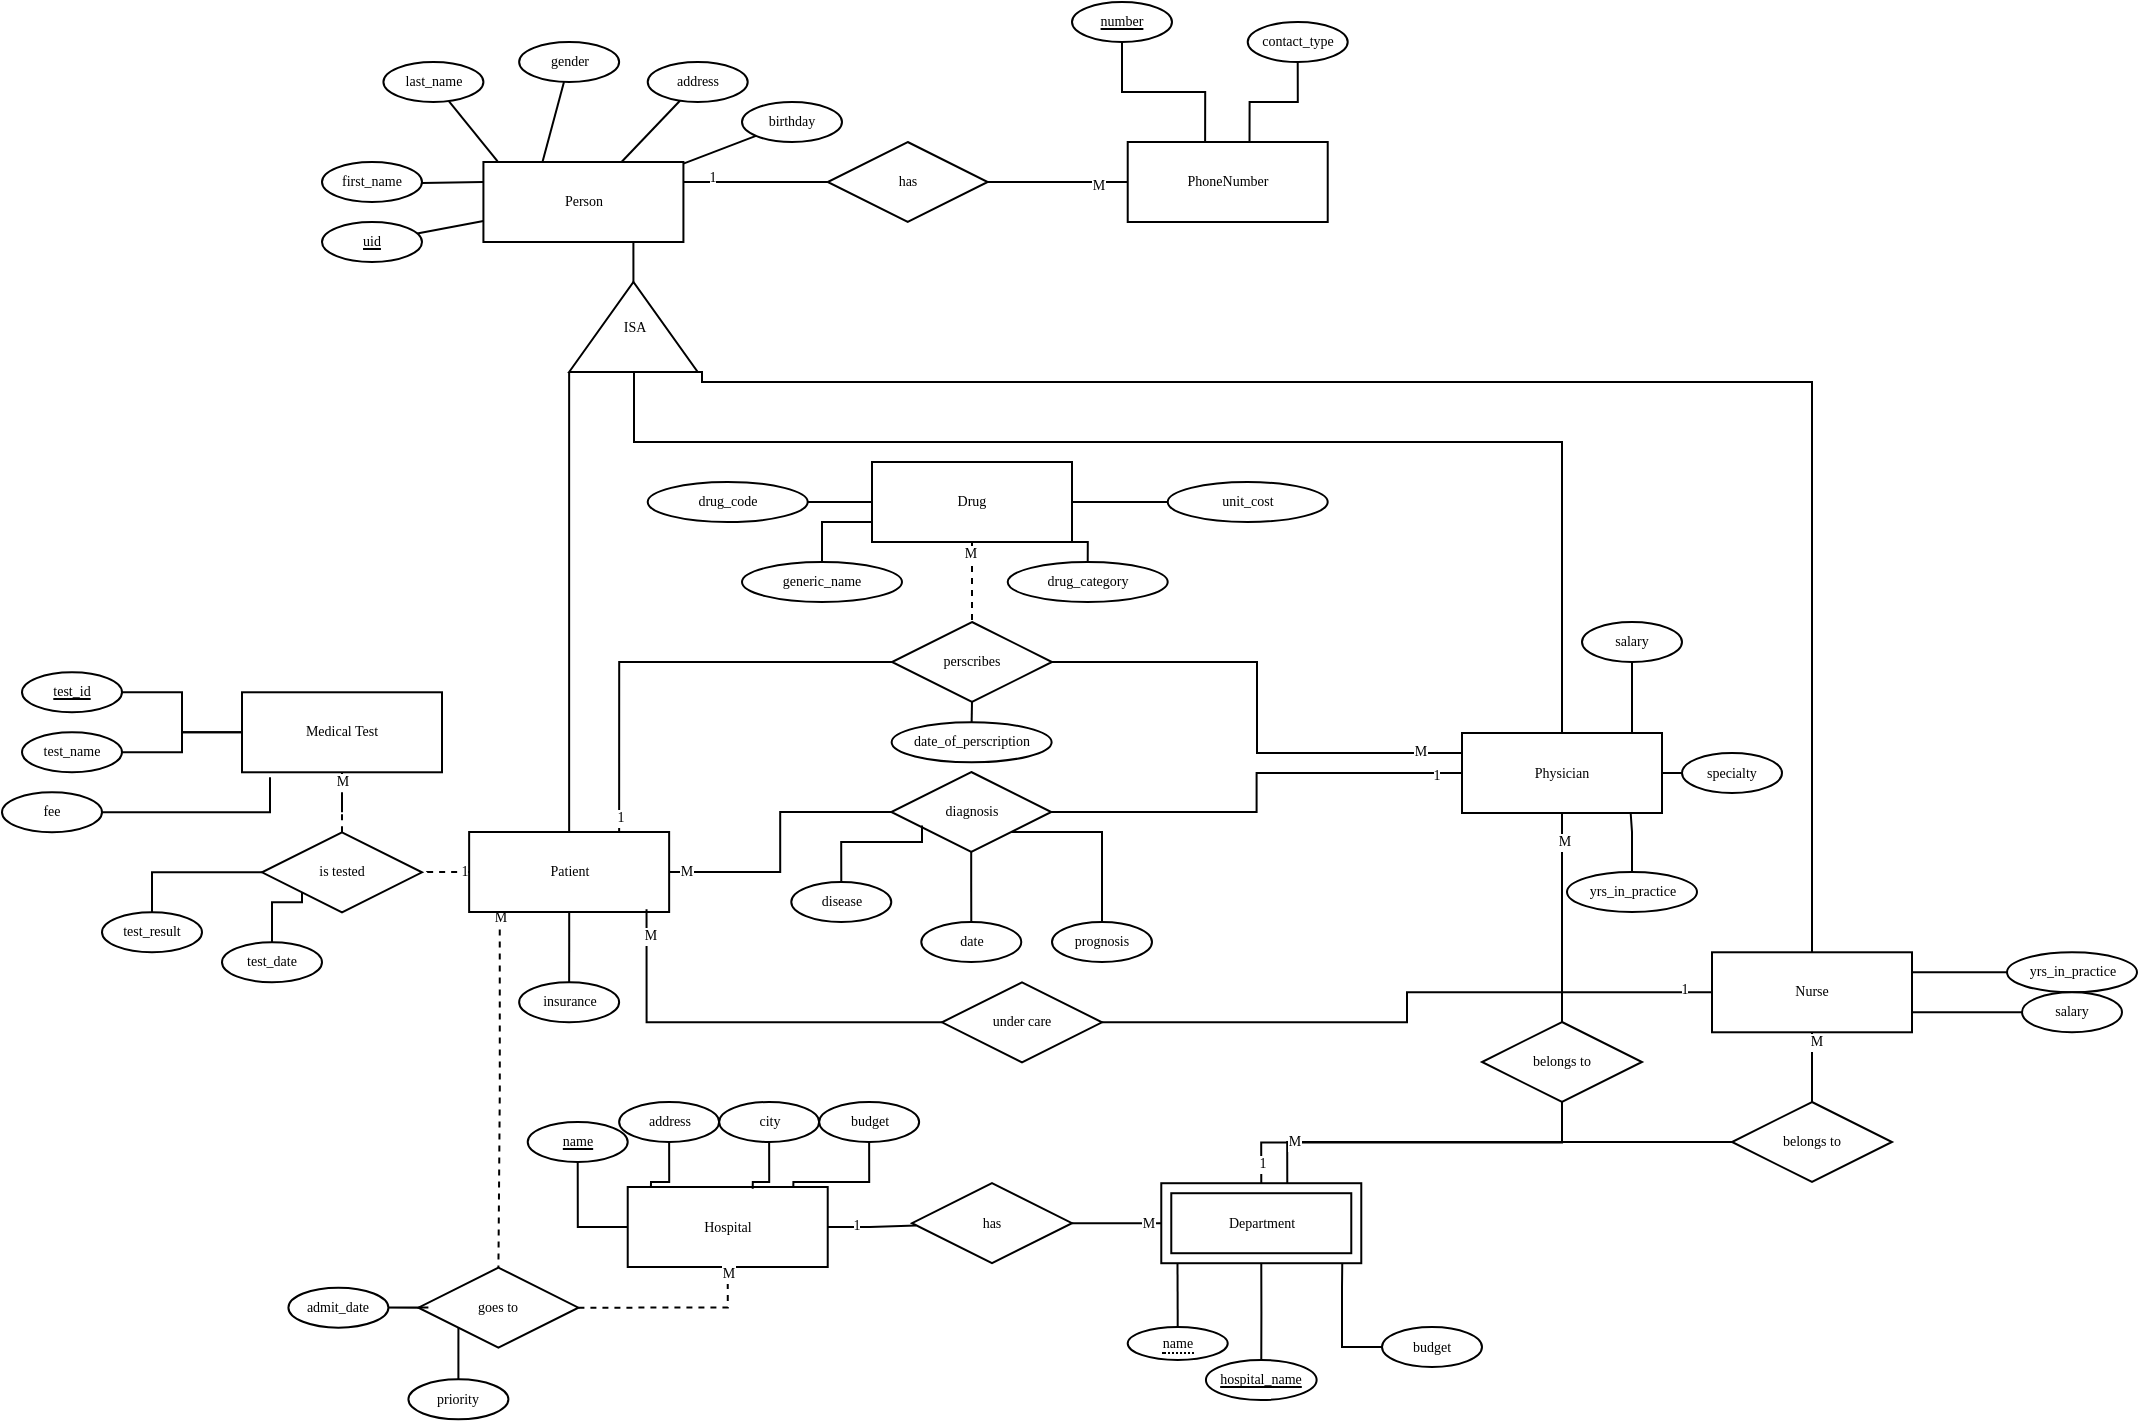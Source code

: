 <mxfile version="26.0.11">
  <diagram name="Page-1" id="0XYR_GX21Qhjts9TqkyV">
    <mxGraphModel dx="354" dy="193" grid="1" gridSize="10" guides="1" tooltips="1" connect="1" arrows="1" fold="1" page="1" pageScale="1" pageWidth="850" pageHeight="1100" math="0" shadow="0">
      <root>
        <mxCell id="0" />
        <mxCell id="1" parent="0" />
        <mxCell id="vOTe-QLmusaoE5qEw0vW-58" style="shape=connector;rounded=0;orthogonalLoop=1;jettySize=auto;html=1;strokeColor=default;align=center;verticalAlign=top;fontFamily=Verdana;fontSize=7;fontColor=default;labelBackgroundColor=default;startFill=0;endArrow=none;" parent="1" source="vOTe-QLmusaoE5qEw0vW-36" target="vOTe-QLmusaoE5qEw0vW-57" edge="1">
          <mxGeometry relative="1" as="geometry" />
        </mxCell>
        <mxCell id="vOTe-QLmusaoE5qEw0vW-36" value="Person" style="whiteSpace=wrap;html=1;align=center;fontFamily=Verdana;fontSize=7;fontColor=default;labelBackgroundColor=default;" parent="1" vertex="1">
          <mxGeometry x="290.71" y="200" width="100" height="40" as="geometry" />
        </mxCell>
        <mxCell id="vOTe-QLmusaoE5qEw0vW-79" style="edgeStyle=orthogonalEdgeStyle;shape=connector;rounded=0;orthogonalLoop=1;jettySize=auto;html=1;strokeColor=default;align=center;verticalAlign=top;fontFamily=Verdana;fontSize=7;fontColor=default;labelBackgroundColor=default;startFill=0;endArrow=none;" parent="1" source="vOTe-QLmusaoE5qEw0vW-38" target="vOTe-QLmusaoE5qEw0vW-78" edge="1">
          <mxGeometry relative="1" as="geometry" />
        </mxCell>
        <mxCell id="9Wn79j_09oTSSWoXO-Nu-41" style="edgeStyle=orthogonalEdgeStyle;shape=connector;rounded=0;orthogonalLoop=1;jettySize=auto;html=1;exitX=0.153;exitY=0.918;exitDx=0;exitDy=0;strokeColor=default;align=center;verticalAlign=top;fontFamily=Verdana;fontSize=7;fontColor=default;labelBackgroundColor=default;startFill=0;endArrow=none;entryX=0.5;entryY=0;entryDx=0;entryDy=0;dashed=1;exitPerimeter=0;" parent="1" source="vOTe-QLmusaoE5qEw0vW-38" target="9Wn79j_09oTSSWoXO-Nu-43" edge="1">
          <mxGeometry relative="1" as="geometry">
            <mxPoint x="221.07" y="761.0" as="targetPoint" />
          </mxGeometry>
        </mxCell>
        <mxCell id="9Wn79j_09oTSSWoXO-Nu-50" value="M" style="edgeLabel;html=1;align=center;verticalAlign=middle;resizable=0;points=[];fontFamily=Verdana;fontSize=7;fontColor=default;labelBackgroundColor=default;" parent="9Wn79j_09oTSSWoXO-Nu-41" vertex="1" connectable="0">
          <mxGeometry x="-0.935" relative="1" as="geometry">
            <mxPoint as="offset" />
          </mxGeometry>
        </mxCell>
        <mxCell id="9Wn79j_09oTSSWoXO-Nu-54" style="edgeStyle=orthogonalEdgeStyle;shape=connector;rounded=0;orthogonalLoop=1;jettySize=auto;html=1;entryX=0;entryY=0.5;entryDx=0;entryDy=0;strokeColor=default;align=center;verticalAlign=top;fontFamily=Verdana;fontSize=7;fontColor=default;labelBackgroundColor=default;startFill=0;endArrow=none;" parent="1" source="vOTe-QLmusaoE5qEw0vW-38" target="9Wn79j_09oTSSWoXO-Nu-53" edge="1">
          <mxGeometry relative="1" as="geometry" />
        </mxCell>
        <mxCell id="9Wn79j_09oTSSWoXO-Nu-57" value="M" style="edgeLabel;html=1;align=center;verticalAlign=middle;resizable=0;points=[];fontFamily=Verdana;fontSize=7;fontColor=default;labelBackgroundColor=default;" parent="9Wn79j_09oTSSWoXO-Nu-54" vertex="1" connectable="0">
          <mxGeometry x="-0.877" relative="1" as="geometry">
            <mxPoint as="offset" />
          </mxGeometry>
        </mxCell>
        <mxCell id="deMmKMZbdTNqM2CD1op9-8" style="edgeStyle=orthogonalEdgeStyle;shape=connector;rounded=0;orthogonalLoop=1;jettySize=auto;html=1;exitX=0;exitY=0.5;exitDx=0;exitDy=0;strokeColor=default;align=center;verticalAlign=top;fontFamily=Verdana;fontSize=7;fontColor=default;labelBackgroundColor=default;startFill=0;endArrow=none;entryX=1.032;entryY=0.525;entryDx=0;entryDy=0;entryPerimeter=0;dashed=1;" parent="1" source="vOTe-QLmusaoE5qEw0vW-38" target="deMmKMZbdTNqM2CD1op9-9" edge="1">
          <mxGeometry relative="1" as="geometry">
            <mxPoint x="106.07" y="454.905" as="targetPoint" />
          </mxGeometry>
        </mxCell>
        <mxCell id="deMmKMZbdTNqM2CD1op9-12" value="1" style="edgeLabel;html=1;align=center;verticalAlign=middle;resizable=0;points=[];fontFamily=Verdana;fontSize=7;fontColor=default;labelBackgroundColor=default;" parent="deMmKMZbdTNqM2CD1op9-8" vertex="1" connectable="0">
          <mxGeometry x="-0.772" relative="1" as="geometry">
            <mxPoint as="offset" />
          </mxGeometry>
        </mxCell>
        <mxCell id="deMmKMZbdTNqM2CD1op9-21" style="edgeStyle=orthogonalEdgeStyle;shape=connector;rounded=0;orthogonalLoop=1;jettySize=auto;html=1;exitX=0.75;exitY=0;exitDx=0;exitDy=0;entryX=0;entryY=0.5;entryDx=0;entryDy=0;strokeColor=default;align=center;verticalAlign=top;fontFamily=Verdana;fontSize=7;fontColor=default;labelBackgroundColor=default;startFill=0;endArrow=none;" parent="1" source="vOTe-QLmusaoE5qEw0vW-38" target="deMmKMZbdTNqM2CD1op9-19" edge="1">
          <mxGeometry relative="1" as="geometry" />
        </mxCell>
        <mxCell id="deMmKMZbdTNqM2CD1op9-22" value="1" style="edgeLabel;html=1;align=center;verticalAlign=middle;resizable=0;points=[];fontFamily=Verdana;fontSize=7;fontColor=default;labelBackgroundColor=default;" parent="deMmKMZbdTNqM2CD1op9-21" vertex="1" connectable="0">
          <mxGeometry x="-0.934" relative="1" as="geometry">
            <mxPoint as="offset" />
          </mxGeometry>
        </mxCell>
        <mxCell id="vOTe-QLmusaoE5qEw0vW-38" value="Patient" style="whiteSpace=wrap;html=1;align=center;strokeColor=default;verticalAlign=middle;fontFamily=Verdana;fontSize=7;fontColor=default;labelBackgroundColor=default;fillColor=default;" parent="1" vertex="1">
          <mxGeometry x="283.57" y="535.0" width="100" height="40" as="geometry" />
        </mxCell>
        <mxCell id="9Wn79j_09oTSSWoXO-Nu-33" style="edgeStyle=orthogonalEdgeStyle;shape=connector;rounded=0;orthogonalLoop=1;jettySize=auto;html=1;exitX=0.5;exitY=1;exitDx=0;exitDy=0;strokeColor=default;align=center;verticalAlign=top;fontFamily=Verdana;fontSize=7;fontColor=default;labelBackgroundColor=default;startFill=0;endArrow=none;entryX=0.5;entryY=0;entryDx=0;entryDy=0;" parent="1" source="vOTe-QLmusaoE5qEw0vW-39" target="9Wn79j_09oTSSWoXO-Nu-34" edge="1">
          <mxGeometry relative="1" as="geometry">
            <mxPoint x="882.5" y="530.616" as="targetPoint" />
          </mxGeometry>
        </mxCell>
        <mxCell id="9Wn79j_09oTSSWoXO-Nu-39" value="M" style="edgeLabel;html=1;align=center;verticalAlign=middle;resizable=0;points=[];fontFamily=Verdana;fontSize=7;fontColor=default;labelBackgroundColor=default;" parent="9Wn79j_09oTSSWoXO-Nu-33" vertex="1" connectable="0">
          <mxGeometry x="-0.733" y="2" relative="1" as="geometry">
            <mxPoint as="offset" />
          </mxGeometry>
        </mxCell>
        <mxCell id="vOTe-QLmusaoE5qEw0vW-39" value="Nurse" style="whiteSpace=wrap;html=1;align=center;strokeColor=default;verticalAlign=middle;fontFamily=Verdana;fontSize=7;fontColor=default;labelBackgroundColor=default;fillColor=default;" parent="1" vertex="1">
          <mxGeometry x="905" y="595.14" width="100" height="40" as="geometry" />
        </mxCell>
        <mxCell id="vOTe-QLmusaoE5qEw0vW-81" style="edgeStyle=orthogonalEdgeStyle;shape=connector;rounded=0;orthogonalLoop=1;jettySize=auto;html=1;strokeColor=default;align=center;verticalAlign=top;fontFamily=Verdana;fontSize=7;fontColor=default;labelBackgroundColor=default;startFill=0;endArrow=none;" parent="1" source="vOTe-QLmusaoE5qEw0vW-40" target="vOTe-QLmusaoE5qEw0vW-80" edge="1">
          <mxGeometry relative="1" as="geometry" />
        </mxCell>
        <mxCell id="9Wn79j_09oTSSWoXO-Nu-27" style="edgeStyle=orthogonalEdgeStyle;shape=connector;rounded=0;orthogonalLoop=1;jettySize=auto;html=1;entryX=0.5;entryY=0;entryDx=0;entryDy=0;strokeColor=default;align=center;verticalAlign=top;fontFamily=Verdana;fontSize=7;fontColor=default;labelBackgroundColor=default;startFill=0;endArrow=none;" parent="1" source="vOTe-QLmusaoE5qEw0vW-40" target="9Wn79j_09oTSSWoXO-Nu-26" edge="1">
          <mxGeometry relative="1" as="geometry" />
        </mxCell>
        <mxCell id="9Wn79j_09oTSSWoXO-Nu-30" value="M" style="edgeLabel;html=1;align=center;verticalAlign=middle;resizable=0;points=[];fontFamily=Verdana;fontSize=7;fontColor=default;labelBackgroundColor=default;" parent="9Wn79j_09oTSSWoXO-Nu-27" vertex="1" connectable="0">
          <mxGeometry x="-0.726" y="1" relative="1" as="geometry">
            <mxPoint as="offset" />
          </mxGeometry>
        </mxCell>
        <mxCell id="deMmKMZbdTNqM2CD1op9-20" style="edgeStyle=orthogonalEdgeStyle;shape=connector;rounded=0;orthogonalLoop=1;jettySize=auto;html=1;exitX=0;exitY=0.25;exitDx=0;exitDy=0;entryX=1;entryY=0.5;entryDx=0;entryDy=0;strokeColor=default;align=center;verticalAlign=top;fontFamily=Verdana;fontSize=7;fontColor=default;labelBackgroundColor=default;startFill=0;endArrow=none;" parent="1" source="vOTe-QLmusaoE5qEw0vW-40" target="deMmKMZbdTNqM2CD1op9-19" edge="1">
          <mxGeometry relative="1" as="geometry" />
        </mxCell>
        <mxCell id="deMmKMZbdTNqM2CD1op9-23" value="M" style="edgeLabel;html=1;align=center;verticalAlign=middle;resizable=0;points=[];fontFamily=Verdana;fontSize=7;fontColor=default;labelBackgroundColor=default;" parent="deMmKMZbdTNqM2CD1op9-20" vertex="1" connectable="0">
          <mxGeometry x="-0.833" y="-1" relative="1" as="geometry">
            <mxPoint as="offset" />
          </mxGeometry>
        </mxCell>
        <mxCell id="YlcecKdmRjpHt5p4q1v1-6" style="edgeStyle=orthogonalEdgeStyle;shape=connector;rounded=0;orthogonalLoop=1;jettySize=auto;html=1;exitX=0.75;exitY=0;exitDx=0;exitDy=0;entryX=0.5;entryY=1;entryDx=0;entryDy=0;strokeColor=default;align=center;verticalAlign=top;fontFamily=Verdana;fontSize=7;fontColor=default;labelBackgroundColor=default;startFill=0;endArrow=none;" edge="1" parent="1" source="vOTe-QLmusaoE5qEw0vW-40" target="vOTe-QLmusaoE5qEw0vW-86">
          <mxGeometry relative="1" as="geometry" />
        </mxCell>
        <mxCell id="vOTe-QLmusaoE5qEw0vW-40" value="Physician" style="whiteSpace=wrap;html=1;align=center;strokeColor=default;verticalAlign=middle;fontFamily=Verdana;fontSize=7;fontColor=default;labelBackgroundColor=default;fillColor=default;" parent="1" vertex="1">
          <mxGeometry x="780" y="485.5" width="100" height="40" as="geometry" />
        </mxCell>
        <mxCell id="vOTe-QLmusaoE5qEw0vW-41" value="ISA" style="verticalLabelPosition=middle;verticalAlign=middle;html=1;shape=mxgraph.basic.acute_triangle;dx=0.5;strokeColor=default;align=center;fontFamily=Verdana;fontSize=7;fontColor=default;labelBackgroundColor=default;fillColor=default;labelPosition=center;" parent="1" vertex="1">
          <mxGeometry x="333.57" y="260" width="64.29" height="45" as="geometry" />
        </mxCell>
        <mxCell id="vOTe-QLmusaoE5qEw0vW-42" style="edgeStyle=orthogonalEdgeStyle;shape=connector;rounded=0;orthogonalLoop=1;jettySize=auto;html=1;exitX=0.5;exitY=0;exitDx=0;exitDy=0;entryX=1;entryY=1;entryDx=0;entryDy=0;entryPerimeter=0;strokeColor=default;align=center;verticalAlign=top;fontFamily=Verdana;fontSize=7;fontColor=default;labelBackgroundColor=default;startFill=0;endArrow=none;" parent="1" source="vOTe-QLmusaoE5qEw0vW-39" target="vOTe-QLmusaoE5qEw0vW-41" edge="1">
          <mxGeometry relative="1" as="geometry">
            <Array as="points">
              <mxPoint x="955" y="310" />
              <mxPoint x="400" y="310" />
              <mxPoint x="400" y="305" />
            </Array>
          </mxGeometry>
        </mxCell>
        <mxCell id="vOTe-QLmusaoE5qEw0vW-43" style="edgeStyle=orthogonalEdgeStyle;shape=connector;rounded=0;orthogonalLoop=1;jettySize=auto;html=1;exitX=0.5;exitY=0;exitDx=0;exitDy=0;strokeColor=default;align=center;verticalAlign=top;fontFamily=Verdana;fontSize=7;fontColor=default;labelBackgroundColor=default;startFill=0;endArrow=none;entryX=0;entryY=1;entryDx=0;entryDy=0;entryPerimeter=0;" parent="1" source="vOTe-QLmusaoE5qEw0vW-38" target="vOTe-QLmusaoE5qEw0vW-41" edge="1">
          <mxGeometry relative="1" as="geometry" />
        </mxCell>
        <mxCell id="vOTe-QLmusaoE5qEw0vW-44" style="edgeStyle=orthogonalEdgeStyle;shape=connector;rounded=0;orthogonalLoop=1;jettySize=auto;html=1;exitX=0.5;exitY=0;exitDx=0;exitDy=0;entryX=0.5;entryY=1;entryDx=0;entryDy=0;entryPerimeter=0;strokeColor=default;align=center;verticalAlign=top;fontFamily=Verdana;fontSize=7;fontColor=default;labelBackgroundColor=default;startFill=0;endArrow=none;" parent="1" source="vOTe-QLmusaoE5qEw0vW-40" target="vOTe-QLmusaoE5qEw0vW-41" edge="1">
          <mxGeometry relative="1" as="geometry">
            <Array as="points">
              <mxPoint x="830" y="340" />
              <mxPoint x="366" y="340" />
              <mxPoint x="366" y="305" />
            </Array>
          </mxGeometry>
        </mxCell>
        <mxCell id="vOTe-QLmusaoE5qEw0vW-45" style="edgeStyle=orthogonalEdgeStyle;shape=connector;rounded=0;orthogonalLoop=1;jettySize=auto;html=1;exitX=0.5;exitY=1;exitDx=0;exitDy=0;entryX=0;entryY=0;entryDx=32.145;entryDy=0;entryPerimeter=0;strokeColor=default;align=center;verticalAlign=top;fontFamily=Verdana;fontSize=7;fontColor=default;labelBackgroundColor=default;startFill=0;endArrow=none;" parent="1" source="vOTe-QLmusaoE5qEw0vW-36" target="vOTe-QLmusaoE5qEw0vW-41" edge="1">
          <mxGeometry relative="1" as="geometry" />
        </mxCell>
        <mxCell id="vOTe-QLmusaoE5qEw0vW-49" style="shape=connector;rounded=0;orthogonalLoop=1;jettySize=auto;html=1;strokeColor=default;align=center;verticalAlign=top;fontFamily=Verdana;fontSize=7;fontColor=default;labelBackgroundColor=default;startFill=0;endArrow=none;endSize=6;startSize=6;jumpSize=6;shadow=0;" parent="1" source="vOTe-QLmusaoE5qEw0vW-46" target="vOTe-QLmusaoE5qEw0vW-36" edge="1">
          <mxGeometry relative="1" as="geometry" />
        </mxCell>
        <mxCell id="vOTe-QLmusaoE5qEw0vW-46" value="uid" style="ellipse;whiteSpace=wrap;html=1;align=center;fontStyle=4;strokeColor=default;verticalAlign=middle;fontFamily=Verdana;fontSize=7;fontColor=default;labelBackgroundColor=default;fillColor=default;" parent="1" vertex="1">
          <mxGeometry x="210.0" y="230" width="50" height="20" as="geometry" />
        </mxCell>
        <mxCell id="vOTe-QLmusaoE5qEw0vW-62" style="shape=connector;rounded=0;orthogonalLoop=1;jettySize=auto;html=1;entryX=0;entryY=0.25;entryDx=0;entryDy=0;strokeColor=default;align=center;verticalAlign=top;fontFamily=Verdana;fontSize=7;fontColor=default;labelBackgroundColor=default;startFill=0;endArrow=none;" parent="1" source="vOTe-QLmusaoE5qEw0vW-53" target="vOTe-QLmusaoE5qEw0vW-36" edge="1">
          <mxGeometry relative="1" as="geometry" />
        </mxCell>
        <mxCell id="vOTe-QLmusaoE5qEw0vW-53" value="first_name" style="ellipse;whiteSpace=wrap;html=1;align=center;strokeColor=default;verticalAlign=middle;fontFamily=Verdana;fontSize=7;fontColor=default;labelBackgroundColor=default;fillColor=default;" parent="1" vertex="1">
          <mxGeometry x="210" y="200" width="50" height="20" as="geometry" />
        </mxCell>
        <mxCell id="vOTe-QLmusaoE5qEw0vW-54" value="last_name&lt;span style=&quot;color: rgba(0, 0, 0, 0); font-family: monospace; font-size: 0px; text-align: start; text-wrap-mode: nowrap; background-color: rgb(251, 251, 251);&quot;&gt;%3CmxGraphModel%3E%3Croot%3E%3CmxCell%20id%3D%220%22%2F%3E%3CmxCell%20id%3D%221%22%20parent%3D%220%22%2F%3E%3CmxCell%20id%3D%222%22%20value%3D%22first_name%22%20style%3D%22ellipse%3BwhiteSpace%3Dwrap%3Bhtml%3D1%3Balign%3Dcenter%3BstrokeColor%3Ddefault%3BverticalAlign%3Dmiddle%3BfontFamily%3DVerdana%3BfontSize%3D7%3BfontColor%3Ddefault%3BlabelBackgroundColor%3Ddefault%3BfillColor%3Ddefault%3B%22%20vertex%3D%221%22%20parent%3D%221%22%3E%3CmxGeometry%20x%3D%22180%22%20y%3D%22210%22%20width%3D%2250%22%20height%3D%2220%22%20as%3D%22geometry%22%2F%3E%3C%2FmxCell%3E%3C%2Froot%3E%3C%2FmxGraphModel%3E&lt;/span&gt;" style="ellipse;whiteSpace=wrap;html=1;align=center;strokeColor=default;verticalAlign=middle;fontFamily=Verdana;fontSize=7;fontColor=default;labelBackgroundColor=default;fillColor=default;" parent="1" vertex="1">
          <mxGeometry x="240.71" y="150" width="50" height="20" as="geometry" />
        </mxCell>
        <mxCell id="vOTe-QLmusaoE5qEw0vW-55" value="gender" style="ellipse;whiteSpace=wrap;html=1;align=center;strokeColor=default;verticalAlign=middle;fontFamily=Verdana;fontSize=7;fontColor=default;labelBackgroundColor=default;fillColor=default;" parent="1" vertex="1">
          <mxGeometry x="308.57" y="140" width="50" height="20" as="geometry" />
        </mxCell>
        <mxCell id="vOTe-QLmusaoE5qEw0vW-59" style="shape=connector;rounded=0;orthogonalLoop=1;jettySize=auto;html=1;strokeColor=default;align=center;verticalAlign=top;fontFamily=Verdana;fontSize=7;fontColor=default;labelBackgroundColor=default;startFill=0;endArrow=none;" parent="1" source="vOTe-QLmusaoE5qEw0vW-56" target="vOTe-QLmusaoE5qEw0vW-36" edge="1">
          <mxGeometry relative="1" as="geometry" />
        </mxCell>
        <mxCell id="vOTe-QLmusaoE5qEw0vW-56" value="address" style="ellipse;whiteSpace=wrap;html=1;align=center;strokeColor=default;verticalAlign=middle;fontFamily=Verdana;fontSize=7;fontColor=default;labelBackgroundColor=default;fillColor=default;" parent="1" vertex="1">
          <mxGeometry x="372.86" y="150" width="50" height="20" as="geometry" />
        </mxCell>
        <mxCell id="vOTe-QLmusaoE5qEw0vW-57" value="birthday" style="ellipse;whiteSpace=wrap;html=1;align=center;strokeColor=default;verticalAlign=middle;fontFamily=Verdana;fontSize=7;fontColor=default;labelBackgroundColor=default;fillColor=default;" parent="1" vertex="1">
          <mxGeometry x="420" y="170" width="50" height="20" as="geometry" />
        </mxCell>
        <mxCell id="vOTe-QLmusaoE5qEw0vW-60" style="shape=connector;rounded=0;orthogonalLoop=1;jettySize=auto;html=1;entryX=0.295;entryY=0.004;entryDx=0;entryDy=0;entryPerimeter=0;strokeColor=default;align=center;verticalAlign=top;fontFamily=Verdana;fontSize=7;fontColor=default;labelBackgroundColor=default;startFill=0;endArrow=none;" parent="1" source="vOTe-QLmusaoE5qEw0vW-55" target="vOTe-QLmusaoE5qEw0vW-36" edge="1">
          <mxGeometry relative="1" as="geometry" />
        </mxCell>
        <mxCell id="vOTe-QLmusaoE5qEw0vW-61" style="shape=connector;rounded=0;orthogonalLoop=1;jettySize=auto;html=1;entryX=0.071;entryY=-0.008;entryDx=0;entryDy=0;entryPerimeter=0;strokeColor=default;align=center;verticalAlign=top;fontFamily=Verdana;fontSize=7;fontColor=default;labelBackgroundColor=default;startFill=0;endArrow=none;" parent="1" source="vOTe-QLmusaoE5qEw0vW-54" target="vOTe-QLmusaoE5qEw0vW-36" edge="1">
          <mxGeometry relative="1" as="geometry" />
        </mxCell>
        <mxCell id="vOTe-QLmusaoE5qEw0vW-63" style="edgeStyle=orthogonalEdgeStyle;shape=connector;rounded=0;orthogonalLoop=1;jettySize=auto;html=1;exitX=0.5;exitY=1;exitDx=0;exitDy=0;strokeColor=default;align=center;verticalAlign=top;fontFamily=Verdana;fontSize=7;fontColor=default;labelBackgroundColor=default;startFill=0;endArrow=none;" parent="1" source="vOTe-QLmusaoE5qEw0vW-53" target="vOTe-QLmusaoE5qEw0vW-53" edge="1">
          <mxGeometry relative="1" as="geometry" />
        </mxCell>
        <mxCell id="vOTe-QLmusaoE5qEw0vW-68" style="edgeStyle=orthogonalEdgeStyle;shape=connector;rounded=0;orthogonalLoop=1;jettySize=auto;html=1;entryX=1;entryY=0.25;entryDx=0;entryDy=0;strokeColor=default;align=center;verticalAlign=top;fontFamily=Verdana;fontSize=7;fontColor=default;labelBackgroundColor=default;startFill=0;endArrow=none;exitX=0;exitY=0.5;exitDx=0;exitDy=0;" parent="1" source="9Wn79j_09oTSSWoXO-Nu-76" target="vOTe-QLmusaoE5qEw0vW-36" edge="1">
          <mxGeometry relative="1" as="geometry">
            <mxPoint x="450" y="320" as="sourcePoint" />
          </mxGeometry>
        </mxCell>
        <mxCell id="vOTe-QLmusaoE5qEw0vW-70" value="1" style="edgeLabel;html=1;align=center;verticalAlign=middle;resizable=0;points=[];strokeColor=default;fontFamily=Verdana;fontSize=7;fontColor=default;labelBackgroundColor=default;fillColor=default;" parent="vOTe-QLmusaoE5qEw0vW-68" vertex="1" connectable="0">
          <mxGeometry x="0.604" y="-2" relative="1" as="geometry">
            <mxPoint as="offset" />
          </mxGeometry>
        </mxCell>
        <mxCell id="vOTe-QLmusaoE5qEw0vW-69" style="edgeStyle=orthogonalEdgeStyle;shape=connector;rounded=0;orthogonalLoop=1;jettySize=auto;html=1;strokeColor=default;align=center;verticalAlign=top;fontFamily=Verdana;fontSize=7;fontColor=default;labelBackgroundColor=default;startFill=0;endArrow=none;exitX=1;exitY=0.5;exitDx=0;exitDy=0;entryX=0;entryY=0.5;entryDx=0;entryDy=0;" parent="1" source="9Wn79j_09oTSSWoXO-Nu-76" target="9Wn79j_09oTSSWoXO-Nu-77" edge="1">
          <mxGeometry relative="1" as="geometry">
            <mxPoint x="542.86" y="220" as="sourcePoint" />
            <mxPoint x="612.86" y="210" as="targetPoint" />
          </mxGeometry>
        </mxCell>
        <mxCell id="vOTe-QLmusaoE5qEw0vW-71" value="M" style="edgeLabel;html=1;align=center;verticalAlign=middle;resizable=0;points=[];strokeColor=default;fontFamily=Verdana;fontSize=7;fontColor=default;labelBackgroundColor=default;fillColor=default;" parent="vOTe-QLmusaoE5qEw0vW-69" vertex="1" connectable="0">
          <mxGeometry x="0.55" y="-2" relative="1" as="geometry">
            <mxPoint as="offset" />
          </mxGeometry>
        </mxCell>
        <mxCell id="vOTe-QLmusaoE5qEw0vW-75" style="edgeStyle=orthogonalEdgeStyle;shape=connector;rounded=0;orthogonalLoop=1;jettySize=auto;html=1;exitX=0.5;exitY=1;exitDx=0;exitDy=0;entryX=0.387;entryY=0.044;entryDx=0;entryDy=0;entryPerimeter=0;strokeColor=default;align=center;verticalAlign=top;fontFamily=Verdana;fontSize=7;fontColor=default;labelBackgroundColor=default;startFill=0;endArrow=none;" parent="1" source="YlcecKdmRjpHt5p4q1v1-9" target="9Wn79j_09oTSSWoXO-Nu-77" edge="1">
          <mxGeometry relative="1" as="geometry">
            <mxPoint x="650.36" y="186.6" as="targetPoint" />
            <mxPoint x="612.86" y="140" as="sourcePoint" />
          </mxGeometry>
        </mxCell>
        <mxCell id="vOTe-QLmusaoE5qEw0vW-76" value="contact_type" style="ellipse;whiteSpace=wrap;html=1;align=center;strokeColor=default;verticalAlign=middle;fontFamily=Verdana;fontSize=7;fontColor=default;labelBackgroundColor=default;fillColor=default;" parent="1" vertex="1">
          <mxGeometry x="672.86" y="130" width="50" height="20" as="geometry" />
        </mxCell>
        <mxCell id="vOTe-QLmusaoE5qEw0vW-77" style="edgeStyle=orthogonalEdgeStyle;shape=connector;rounded=0;orthogonalLoop=1;jettySize=auto;html=1;entryX=0.609;entryY=0.017;entryDx=0;entryDy=0;entryPerimeter=0;strokeColor=default;align=center;verticalAlign=top;fontFamily=Verdana;fontSize=7;fontColor=default;labelBackgroundColor=default;startFill=0;endArrow=none;" parent="1" source="vOTe-QLmusaoE5qEw0vW-76" target="9Wn79j_09oTSSWoXO-Nu-77" edge="1">
          <mxGeometry relative="1" as="geometry">
            <mxPoint x="673.36" y="186.6" as="targetPoint" />
          </mxGeometry>
        </mxCell>
        <mxCell id="vOTe-QLmusaoE5qEw0vW-78" value="insurance" style="ellipse;whiteSpace=wrap;html=1;align=center;strokeColor=default;verticalAlign=middle;fontFamily=Verdana;fontSize=7;fontColor=default;labelBackgroundColor=default;fillColor=default;" parent="1" vertex="1">
          <mxGeometry x="308.57" y="610.14" width="50" height="20" as="geometry" />
        </mxCell>
        <mxCell id="vOTe-QLmusaoE5qEw0vW-80" value="specialty" style="ellipse;whiteSpace=wrap;html=1;align=center;strokeColor=default;verticalAlign=middle;fontFamily=Verdana;fontSize=7;fontColor=default;labelBackgroundColor=default;fillColor=default;" parent="1" vertex="1">
          <mxGeometry x="890" y="495.5" width="50" height="20" as="geometry" />
        </mxCell>
        <mxCell id="vOTe-QLmusaoE5qEw0vW-82" value="yrs_in_practice" style="ellipse;whiteSpace=wrap;html=1;align=center;strokeColor=default;verticalAlign=middle;fontFamily=Verdana;fontSize=7;fontColor=default;labelBackgroundColor=default;fillColor=default;" parent="1" vertex="1">
          <mxGeometry x="832.5" y="555" width="65" height="20" as="geometry" />
        </mxCell>
        <mxCell id="vOTe-QLmusaoE5qEw0vW-83" style="edgeStyle=orthogonalEdgeStyle;shape=connector;rounded=0;orthogonalLoop=1;jettySize=auto;html=1;entryX=0.843;entryY=0.988;entryDx=0;entryDy=0;entryPerimeter=0;strokeColor=default;align=center;verticalAlign=top;fontFamily=Verdana;fontSize=7;fontColor=default;labelBackgroundColor=default;startFill=0;endArrow=none;" parent="1" source="vOTe-QLmusaoE5qEw0vW-82" target="vOTe-QLmusaoE5qEw0vW-40" edge="1">
          <mxGeometry relative="1" as="geometry" />
        </mxCell>
        <mxCell id="vOTe-QLmusaoE5qEw0vW-84" value="yrs_in_practice" style="ellipse;whiteSpace=wrap;html=1;align=center;strokeColor=default;verticalAlign=middle;fontFamily=Verdana;fontSize=7;fontColor=default;labelBackgroundColor=default;fillColor=default;" parent="1" vertex="1">
          <mxGeometry x="1052.5" y="595.14" width="65" height="20" as="geometry" />
        </mxCell>
        <mxCell id="vOTe-QLmusaoE5qEw0vW-86" value="salary" style="ellipse;whiteSpace=wrap;html=1;align=center;strokeColor=default;verticalAlign=middle;fontFamily=Verdana;fontSize=7;fontColor=default;labelBackgroundColor=default;fillColor=default;" parent="1" vertex="1">
          <mxGeometry x="840" y="430" width="50" height="20" as="geometry" />
        </mxCell>
        <mxCell id="YlcecKdmRjpHt5p4q1v1-7" style="edgeStyle=orthogonalEdgeStyle;shape=connector;rounded=0;orthogonalLoop=1;jettySize=auto;html=1;entryX=1;entryY=0.75;entryDx=0;entryDy=0;strokeColor=default;align=center;verticalAlign=top;fontFamily=Verdana;fontSize=7;fontColor=default;labelBackgroundColor=default;startFill=0;endArrow=none;" edge="1" parent="1" source="vOTe-QLmusaoE5qEw0vW-88" target="vOTe-QLmusaoE5qEw0vW-39">
          <mxGeometry relative="1" as="geometry" />
        </mxCell>
        <mxCell id="vOTe-QLmusaoE5qEw0vW-88" value="salary" style="ellipse;whiteSpace=wrap;html=1;align=center;strokeColor=default;verticalAlign=middle;fontFamily=Verdana;fontSize=7;fontColor=default;labelBackgroundColor=default;fillColor=default;" parent="1" vertex="1">
          <mxGeometry x="1060" y="615.14" width="50" height="20" as="geometry" />
        </mxCell>
        <mxCell id="vOTe-QLmusaoE5qEw0vW-90" value="Hospital" style="whiteSpace=wrap;html=1;align=center;strokeColor=default;verticalAlign=middle;fontFamily=Verdana;fontSize=7;fontColor=default;labelBackgroundColor=default;fillColor=default;" parent="1" vertex="1">
          <mxGeometry x="362.86" y="712.5" width="100" height="40" as="geometry" />
        </mxCell>
        <mxCell id="9Wn79j_09oTSSWoXO-Nu-5" style="edgeStyle=orthogonalEdgeStyle;shape=connector;rounded=0;orthogonalLoop=1;jettySize=auto;html=1;entryX=0;entryY=0.5;entryDx=0;entryDy=0;strokeColor=default;align=center;verticalAlign=top;fontFamily=Verdana;fontSize=7;fontColor=default;labelBackgroundColor=default;startFill=0;endArrow=none;" parent="1" source="9Wn79j_09oTSSWoXO-Nu-2" target="vOTe-QLmusaoE5qEw0vW-90" edge="1">
          <mxGeometry relative="1" as="geometry" />
        </mxCell>
        <mxCell id="9Wn79j_09oTSSWoXO-Nu-2" value="name" style="ellipse;whiteSpace=wrap;html=1;align=center;fontStyle=4;strokeColor=default;verticalAlign=middle;fontFamily=Verdana;fontSize=7;fontColor=default;labelBackgroundColor=default;fillColor=default;" parent="1" vertex="1">
          <mxGeometry x="312.86" y="680" width="50" height="20" as="geometry" />
        </mxCell>
        <mxCell id="9Wn79j_09oTSSWoXO-Nu-6" value="address" style="ellipse;whiteSpace=wrap;html=1;align=center;strokeColor=default;verticalAlign=middle;fontFamily=Verdana;fontSize=7;fontColor=default;labelBackgroundColor=default;fillColor=default;" parent="1" vertex="1">
          <mxGeometry x="358.57" y="670" width="50" height="20" as="geometry" />
        </mxCell>
        <mxCell id="9Wn79j_09oTSSWoXO-Nu-10" style="edgeStyle=orthogonalEdgeStyle;shape=connector;rounded=0;orthogonalLoop=1;jettySize=auto;html=1;strokeColor=default;align=center;verticalAlign=top;fontFamily=Verdana;fontSize=7;fontColor=default;labelBackgroundColor=default;startFill=0;endArrow=none;entryX=0.625;entryY=0.022;entryDx=0;entryDy=0;entryPerimeter=0;" parent="1" source="9Wn79j_09oTSSWoXO-Nu-7" target="vOTe-QLmusaoE5qEw0vW-90" edge="1">
          <mxGeometry relative="1" as="geometry">
            <mxPoint x="425" y="710" as="targetPoint" />
          </mxGeometry>
        </mxCell>
        <mxCell id="9Wn79j_09oTSSWoXO-Nu-7" value="city" style="ellipse;whiteSpace=wrap;html=1;align=center;strokeColor=default;verticalAlign=middle;fontFamily=Verdana;fontSize=7;fontColor=default;labelBackgroundColor=default;fillColor=default;" parent="1" vertex="1">
          <mxGeometry x="408.57" y="670" width="50" height="20" as="geometry" />
        </mxCell>
        <mxCell id="9Wn79j_09oTSSWoXO-Nu-8" value="budget" style="ellipse;whiteSpace=wrap;html=1;align=center;strokeColor=default;verticalAlign=middle;fontFamily=Verdana;fontSize=7;fontColor=default;labelBackgroundColor=default;fillColor=default;" parent="1" vertex="1">
          <mxGeometry x="458.57" y="670" width="50" height="20" as="geometry" />
        </mxCell>
        <mxCell id="9Wn79j_09oTSSWoXO-Nu-9" style="edgeStyle=orthogonalEdgeStyle;shape=connector;rounded=0;orthogonalLoop=1;jettySize=auto;html=1;strokeColor=default;align=center;verticalAlign=top;fontFamily=Verdana;fontSize=7;fontColor=default;labelBackgroundColor=default;startFill=0;endArrow=none;entryX=0.116;entryY=0.002;entryDx=0;entryDy=0;entryPerimeter=0;" parent="1" source="9Wn79j_09oTSSWoXO-Nu-6" target="vOTe-QLmusaoE5qEw0vW-90" edge="1">
          <mxGeometry relative="1" as="geometry">
            <mxPoint x="379.64" y="700" as="targetPoint" />
          </mxGeometry>
        </mxCell>
        <mxCell id="9Wn79j_09oTSSWoXO-Nu-11" style="edgeStyle=orthogonalEdgeStyle;shape=connector;rounded=0;orthogonalLoop=1;jettySize=auto;html=1;entryX=0.828;entryY=0.01;entryDx=0;entryDy=0;entryPerimeter=0;strokeColor=default;align=center;verticalAlign=top;fontFamily=Verdana;fontSize=7;fontColor=default;labelBackgroundColor=default;startFill=0;endArrow=none;" parent="1" source="9Wn79j_09oTSSWoXO-Nu-8" target="vOTe-QLmusaoE5qEw0vW-90" edge="1">
          <mxGeometry relative="1" as="geometry" />
        </mxCell>
        <mxCell id="9Wn79j_09oTSSWoXO-Nu-16" style="edgeStyle=orthogonalEdgeStyle;shape=connector;rounded=0;orthogonalLoop=1;jettySize=auto;html=1;entryX=0;entryY=0.5;entryDx=0;entryDy=0;strokeColor=default;align=center;verticalAlign=top;fontFamily=Verdana;fontSize=7;fontColor=default;labelBackgroundColor=default;startFill=0;endArrow=none;" parent="1" source="9Wn79j_09oTSSWoXO-Nu-14" target="9Wn79j_09oTSSWoXO-Nu-75" edge="1">
          <mxGeometry relative="1" as="geometry" />
        </mxCell>
        <mxCell id="9Wn79j_09oTSSWoXO-Nu-17" value="M" style="edgeLabel;html=1;align=center;verticalAlign=middle;resizable=0;points=[];fontFamily=Verdana;fontSize=7;fontColor=default;labelBackgroundColor=default;" parent="9Wn79j_09oTSSWoXO-Nu-16" vertex="1" connectable="0">
          <mxGeometry x="0.71" relative="1" as="geometry">
            <mxPoint as="offset" />
          </mxGeometry>
        </mxCell>
        <mxCell id="9Wn79j_09oTSSWoXO-Nu-14" value="has" style="shape=rhombus;perimeter=rhombusPerimeter;whiteSpace=wrap;html=1;align=center;fontFamily=Verdana;fontSize=7;fontColor=default;labelBackgroundColor=default;" parent="1" vertex="1">
          <mxGeometry x="505" y="710.61" width="80" height="40" as="geometry" />
        </mxCell>
        <mxCell id="9Wn79j_09oTSSWoXO-Nu-15" style="edgeStyle=orthogonalEdgeStyle;shape=connector;rounded=0;orthogonalLoop=1;jettySize=auto;html=1;entryX=0.026;entryY=0.529;entryDx=0;entryDy=0;entryPerimeter=0;strokeColor=default;align=center;verticalAlign=top;fontFamily=Verdana;fontSize=7;fontColor=default;labelBackgroundColor=default;startFill=0;endArrow=none;" parent="1" source="vOTe-QLmusaoE5qEw0vW-90" target="9Wn79j_09oTSSWoXO-Nu-14" edge="1">
          <mxGeometry relative="1" as="geometry" />
        </mxCell>
        <mxCell id="9Wn79j_09oTSSWoXO-Nu-18" value="1" style="edgeLabel;html=1;align=center;verticalAlign=middle;resizable=0;points=[];fontFamily=Verdana;fontSize=7;fontColor=default;labelBackgroundColor=default;" parent="9Wn79j_09oTSSWoXO-Nu-15" vertex="1" connectable="0">
          <mxGeometry x="-0.379" y="1" relative="1" as="geometry">
            <mxPoint as="offset" />
          </mxGeometry>
        </mxCell>
        <mxCell id="9Wn79j_09oTSSWoXO-Nu-23" style="edgeStyle=orthogonalEdgeStyle;shape=connector;rounded=0;orthogonalLoop=1;jettySize=auto;html=1;entryX=0.081;entryY=0.96;entryDx=0;entryDy=0;strokeColor=default;align=center;verticalAlign=top;fontFamily=Verdana;fontSize=7;fontColor=default;labelBackgroundColor=default;startFill=0;endArrow=none;exitX=0.5;exitY=0;exitDx=0;exitDy=0;entryPerimeter=0;" parent="1" source="9Wn79j_09oTSSWoXO-Nu-74" target="9Wn79j_09oTSSWoXO-Nu-75" edge="1">
          <mxGeometry relative="1" as="geometry">
            <mxPoint x="629.64" y="668.11" as="sourcePoint" />
          </mxGeometry>
        </mxCell>
        <mxCell id="9Wn79j_09oTSSWoXO-Nu-22" style="edgeStyle=orthogonalEdgeStyle;shape=connector;rounded=0;orthogonalLoop=1;jettySize=auto;html=1;entryX=0.5;entryY=1;entryDx=0;entryDy=0;strokeColor=default;align=center;verticalAlign=top;fontFamily=Verdana;fontSize=7;fontColor=default;labelBackgroundColor=default;startFill=0;endArrow=none;" parent="1" source="9Wn79j_09oTSSWoXO-Nu-21" target="9Wn79j_09oTSSWoXO-Nu-75" edge="1">
          <mxGeometry relative="1" as="geometry" />
        </mxCell>
        <mxCell id="9Wn79j_09oTSSWoXO-Nu-21" value="hospital_name" style="ellipse;whiteSpace=wrap;html=1;align=center;fontStyle=4;strokeColor=default;verticalAlign=middle;fontFamily=Verdana;fontSize=7;fontColor=default;labelBackgroundColor=default;fillColor=default;" parent="1" vertex="1">
          <mxGeometry x="651.96" y="799" width="55.36" height="20" as="geometry" />
        </mxCell>
        <mxCell id="9Wn79j_09oTSSWoXO-Nu-25" style="edgeStyle=orthogonalEdgeStyle;shape=connector;rounded=0;orthogonalLoop=1;jettySize=auto;html=1;strokeColor=default;align=center;verticalAlign=top;fontFamily=Verdana;fontSize=7;fontColor=default;labelBackgroundColor=default;startFill=0;endArrow=none;entryX=0.905;entryY=0.976;entryDx=0;entryDy=0;entryPerimeter=0;" parent="1" source="9Wn79j_09oTSSWoXO-Nu-24" target="9Wn79j_09oTSSWoXO-Nu-75" edge="1">
          <mxGeometry relative="1" as="geometry" />
        </mxCell>
        <mxCell id="9Wn79j_09oTSSWoXO-Nu-24" value="budget" style="ellipse;whiteSpace=wrap;html=1;align=center;strokeColor=default;verticalAlign=middle;fontFamily=Verdana;fontSize=7;fontColor=default;labelBackgroundColor=default;fillColor=default;" parent="1" vertex="1">
          <mxGeometry x="740" y="782.5" width="50" height="20" as="geometry" />
        </mxCell>
        <mxCell id="9Wn79j_09oTSSWoXO-Nu-28" style="edgeStyle=orthogonalEdgeStyle;shape=connector;rounded=0;orthogonalLoop=1;jettySize=auto;html=1;entryX=0.5;entryY=0;entryDx=0;entryDy=0;strokeColor=default;align=center;verticalAlign=top;fontFamily=Verdana;fontSize=7;fontColor=default;labelBackgroundColor=default;startFill=0;endArrow=none;exitX=0.5;exitY=1;exitDx=0;exitDy=0;" parent="1" source="9Wn79j_09oTSSWoXO-Nu-26" target="9Wn79j_09oTSSWoXO-Nu-75" edge="1">
          <mxGeometry relative="1" as="geometry" />
        </mxCell>
        <mxCell id="9Wn79j_09oTSSWoXO-Nu-31" value="1" style="edgeLabel;html=1;align=center;verticalAlign=middle;resizable=0;points=[];fontFamily=Verdana;fontSize=7;fontColor=default;labelBackgroundColor=default;" parent="9Wn79j_09oTSSWoXO-Nu-28" vertex="1" connectable="0">
          <mxGeometry x="0.902" y="1" relative="1" as="geometry">
            <mxPoint x="-1" as="offset" />
          </mxGeometry>
        </mxCell>
        <mxCell id="9Wn79j_09oTSSWoXO-Nu-26" value="belongs to" style="shape=rhombus;perimeter=rhombusPerimeter;whiteSpace=wrap;html=1;align=center;fontFamily=Verdana;fontSize=7;fontColor=default;labelBackgroundColor=default;" parent="1" vertex="1">
          <mxGeometry x="790" y="630" width="80" height="40" as="geometry" />
        </mxCell>
        <mxCell id="9Wn79j_09oTSSWoXO-Nu-32" style="edgeStyle=orthogonalEdgeStyle;shape=connector;rounded=0;orthogonalLoop=1;jettySize=auto;html=1;entryX=1;entryY=0.25;entryDx=0;entryDy=0;strokeColor=default;align=center;verticalAlign=top;fontFamily=Verdana;fontSize=7;fontColor=default;labelBackgroundColor=default;startFill=0;endArrow=none;" parent="1" source="vOTe-QLmusaoE5qEw0vW-84" target="vOTe-QLmusaoE5qEw0vW-39" edge="1">
          <mxGeometry relative="1" as="geometry" />
        </mxCell>
        <mxCell id="9Wn79j_09oTSSWoXO-Nu-36" style="edgeStyle=orthogonalEdgeStyle;shape=connector;rounded=0;orthogonalLoop=1;jettySize=auto;html=1;strokeColor=default;align=center;verticalAlign=top;fontFamily=Verdana;fontSize=7;fontColor=default;labelBackgroundColor=default;startFill=0;endArrow=none;entryX=0.63;entryY=0.003;entryDx=0;entryDy=0;entryPerimeter=0;" parent="1" source="9Wn79j_09oTSSWoXO-Nu-34" target="9Wn79j_09oTSSWoXO-Nu-75" edge="1">
          <mxGeometry relative="1" as="geometry">
            <mxPoint x="1010" y="212" as="targetPoint" />
          </mxGeometry>
        </mxCell>
        <mxCell id="9Wn79j_09oTSSWoXO-Nu-38" value="M" style="edgeLabel;html=1;align=center;verticalAlign=middle;resizable=0;points=[];fontFamily=Verdana;fontSize=7;fontColor=default;labelBackgroundColor=default;" parent="9Wn79j_09oTSSWoXO-Nu-36" vertex="1" connectable="0">
          <mxGeometry x="0.805" relative="1" as="geometry">
            <mxPoint as="offset" />
          </mxGeometry>
        </mxCell>
        <mxCell id="9Wn79j_09oTSSWoXO-Nu-34" value="belongs to" style="shape=rhombus;perimeter=rhombusPerimeter;whiteSpace=wrap;html=1;align=center;fontFamily=Verdana;fontSize=7;fontColor=default;labelBackgroundColor=default;" parent="1" vertex="1">
          <mxGeometry x="915" y="670" width="80" height="40" as="geometry" />
        </mxCell>
        <mxCell id="9Wn79j_09oTSSWoXO-Nu-45" style="edgeStyle=orthogonalEdgeStyle;shape=connector;rounded=0;orthogonalLoop=1;jettySize=auto;html=1;exitX=1;exitY=0.5;exitDx=0;exitDy=0;entryX=0.5;entryY=1;entryDx=0;entryDy=0;strokeColor=default;align=center;verticalAlign=top;fontFamily=Verdana;fontSize=7;fontColor=default;labelBackgroundColor=default;startFill=0;endArrow=none;dashed=1;" parent="1" source="9Wn79j_09oTSSWoXO-Nu-43" target="vOTe-QLmusaoE5qEw0vW-90" edge="1">
          <mxGeometry relative="1" as="geometry" />
        </mxCell>
        <mxCell id="9Wn79j_09oTSSWoXO-Nu-52" value="M" style="edgeLabel;html=1;align=center;verticalAlign=middle;resizable=0;points=[];fontFamily=Verdana;fontSize=7;fontColor=default;labelBackgroundColor=default;" parent="9Wn79j_09oTSSWoXO-Nu-45" vertex="1" connectable="0">
          <mxGeometry x="0.931" relative="1" as="geometry">
            <mxPoint as="offset" />
          </mxGeometry>
        </mxCell>
        <mxCell id="9Wn79j_09oTSSWoXO-Nu-43" value="goes to" style="shape=rhombus;perimeter=rhombusPerimeter;whiteSpace=wrap;html=1;align=center;fontFamily=Verdana;fontSize=7;fontColor=default;labelBackgroundColor=default;" parent="1" vertex="1">
          <mxGeometry x="258.21" y="752.82" width="80" height="40" as="geometry" />
        </mxCell>
        <mxCell id="9Wn79j_09oTSSWoXO-Nu-47" style="edgeStyle=orthogonalEdgeStyle;shape=connector;rounded=0;orthogonalLoop=1;jettySize=auto;html=1;entryX=0;entryY=0.5;entryDx=0;entryDy=0;strokeColor=default;align=center;verticalAlign=top;fontFamily=Verdana;fontSize=7;fontColor=default;labelBackgroundColor=default;startFill=0;endArrow=none;" parent="1" source="9Wn79j_09oTSSWoXO-Nu-46" target="9Wn79j_09oTSSWoXO-Nu-43" edge="1">
          <mxGeometry relative="1" as="geometry" />
        </mxCell>
        <mxCell id="9Wn79j_09oTSSWoXO-Nu-46" value="admit_date" style="ellipse;whiteSpace=wrap;html=1;align=center;strokeColor=default;verticalAlign=middle;fontFamily=Verdana;fontSize=7;fontColor=default;labelBackgroundColor=default;fillColor=default;" parent="1" vertex="1">
          <mxGeometry x="193.21" y="762.82" width="50" height="20" as="geometry" />
        </mxCell>
        <mxCell id="9Wn79j_09oTSSWoXO-Nu-49" style="edgeStyle=orthogonalEdgeStyle;shape=connector;rounded=0;orthogonalLoop=1;jettySize=auto;html=1;entryX=0;entryY=1;entryDx=0;entryDy=0;strokeColor=default;align=center;verticalAlign=top;fontFamily=Verdana;fontSize=7;fontColor=default;labelBackgroundColor=default;startFill=0;endArrow=none;" parent="1" source="9Wn79j_09oTSSWoXO-Nu-48" target="9Wn79j_09oTSSWoXO-Nu-43" edge="1">
          <mxGeometry relative="1" as="geometry" />
        </mxCell>
        <mxCell id="9Wn79j_09oTSSWoXO-Nu-48" value="priority" style="ellipse;whiteSpace=wrap;html=1;align=center;strokeColor=default;verticalAlign=middle;fontFamily=Verdana;fontSize=7;fontColor=default;labelBackgroundColor=default;fillColor=default;" parent="1" vertex="1">
          <mxGeometry x="253.21" y="808.68" width="50" height="20" as="geometry" />
        </mxCell>
        <mxCell id="9Wn79j_09oTSSWoXO-Nu-55" style="edgeStyle=orthogonalEdgeStyle;shape=connector;rounded=0;orthogonalLoop=1;jettySize=auto;html=1;entryX=0;entryY=0.5;entryDx=0;entryDy=0;strokeColor=default;align=center;verticalAlign=top;fontFamily=Verdana;fontSize=7;fontColor=default;labelBackgroundColor=default;startFill=0;endArrow=none;" parent="1" source="9Wn79j_09oTSSWoXO-Nu-53" target="vOTe-QLmusaoE5qEw0vW-40" edge="1">
          <mxGeometry relative="1" as="geometry" />
        </mxCell>
        <mxCell id="9Wn79j_09oTSSWoXO-Nu-56" value="1" style="edgeLabel;html=1;align=center;verticalAlign=middle;resizable=0;points=[];fontFamily=Verdana;fontSize=7;fontColor=default;labelBackgroundColor=default;" parent="9Wn79j_09oTSSWoXO-Nu-55" vertex="1" connectable="0">
          <mxGeometry x="0.883" y="-1" relative="1" as="geometry">
            <mxPoint as="offset" />
          </mxGeometry>
        </mxCell>
        <mxCell id="9Wn79j_09oTSSWoXO-Nu-62" style="edgeStyle=orthogonalEdgeStyle;shape=connector;rounded=0;orthogonalLoop=1;jettySize=auto;html=1;strokeColor=default;align=center;verticalAlign=top;fontFamily=Verdana;fontSize=7;fontColor=default;labelBackgroundColor=default;startFill=0;endArrow=none;" parent="1" source="9Wn79j_09oTSSWoXO-Nu-53" target="9Wn79j_09oTSSWoXO-Nu-60" edge="1">
          <mxGeometry relative="1" as="geometry" />
        </mxCell>
        <mxCell id="9Wn79j_09oTSSWoXO-Nu-63" style="edgeStyle=orthogonalEdgeStyle;shape=connector;rounded=0;orthogonalLoop=1;jettySize=auto;html=1;exitX=1;exitY=1;exitDx=0;exitDy=0;strokeColor=default;align=center;verticalAlign=top;fontFamily=Verdana;fontSize=7;fontColor=default;labelBackgroundColor=default;startFill=0;endArrow=none;" parent="1" source="9Wn79j_09oTSSWoXO-Nu-53" target="9Wn79j_09oTSSWoXO-Nu-61" edge="1">
          <mxGeometry relative="1" as="geometry" />
        </mxCell>
        <mxCell id="9Wn79j_09oTSSWoXO-Nu-53" value="diagnosis" style="shape=rhombus;perimeter=rhombusPerimeter;whiteSpace=wrap;html=1;align=center;fontFamily=Verdana;fontSize=7;fontColor=default;labelBackgroundColor=default;" parent="1" vertex="1">
          <mxGeometry x="494.64" y="505" width="80" height="40" as="geometry" />
        </mxCell>
        <mxCell id="9Wn79j_09oTSSWoXO-Nu-58" value="disease" style="ellipse;whiteSpace=wrap;html=1;align=center;strokeColor=default;verticalAlign=middle;fontFamily=Verdana;fontSize=7;fontColor=default;labelBackgroundColor=default;fillColor=default;" parent="1" vertex="1">
          <mxGeometry x="444.64" y="560" width="50" height="20" as="geometry" />
        </mxCell>
        <mxCell id="9Wn79j_09oTSSWoXO-Nu-59" style="edgeStyle=orthogonalEdgeStyle;shape=connector;rounded=0;orthogonalLoop=1;jettySize=auto;html=1;entryX=0.192;entryY=0.669;entryDx=0;entryDy=0;entryPerimeter=0;strokeColor=default;align=center;verticalAlign=top;fontFamily=Verdana;fontSize=7;fontColor=default;labelBackgroundColor=default;startFill=0;endArrow=none;" parent="1" source="9Wn79j_09oTSSWoXO-Nu-58" target="9Wn79j_09oTSSWoXO-Nu-53" edge="1">
          <mxGeometry relative="1" as="geometry" />
        </mxCell>
        <mxCell id="9Wn79j_09oTSSWoXO-Nu-60" value="date" style="ellipse;whiteSpace=wrap;html=1;align=center;strokeColor=default;verticalAlign=middle;fontFamily=Verdana;fontSize=7;fontColor=default;labelBackgroundColor=default;fillColor=default;" parent="1" vertex="1">
          <mxGeometry x="509.64" y="580" width="50" height="20" as="geometry" />
        </mxCell>
        <mxCell id="9Wn79j_09oTSSWoXO-Nu-61" value="prognosis" style="ellipse;whiteSpace=wrap;html=1;align=center;strokeColor=default;verticalAlign=middle;fontFamily=Verdana;fontSize=7;fontColor=default;labelBackgroundColor=default;fillColor=default;" parent="1" vertex="1">
          <mxGeometry x="575" y="580" width="50" height="20" as="geometry" />
        </mxCell>
        <mxCell id="9Wn79j_09oTSSWoXO-Nu-64" value="Medical Test" style="whiteSpace=wrap;html=1;align=center;strokeColor=default;verticalAlign=middle;fontFamily=Verdana;fontSize=7;fontColor=default;labelBackgroundColor=default;fillColor=default;" parent="1" vertex="1">
          <mxGeometry x="170" y="465.14" width="100" height="40" as="geometry" />
        </mxCell>
        <mxCell id="9Wn79j_09oTSSWoXO-Nu-69" style="edgeStyle=orthogonalEdgeStyle;shape=connector;rounded=0;orthogonalLoop=1;jettySize=auto;html=1;entryX=0;entryY=0.5;entryDx=0;entryDy=0;strokeColor=default;align=center;verticalAlign=top;fontFamily=Verdana;fontSize=7;fontColor=default;labelBackgroundColor=default;startFill=0;endArrow=none;" parent="1" source="9Wn79j_09oTSSWoXO-Nu-68" target="9Wn79j_09oTSSWoXO-Nu-64" edge="1">
          <mxGeometry relative="1" as="geometry" />
        </mxCell>
        <mxCell id="9Wn79j_09oTSSWoXO-Nu-68" value="test_id" style="ellipse;whiteSpace=wrap;html=1;align=center;fontStyle=4;strokeColor=default;verticalAlign=middle;fontFamily=Verdana;fontSize=7;fontColor=default;labelBackgroundColor=default;fillColor=default;" parent="1" vertex="1">
          <mxGeometry x="60.0" y="455.14" width="50" height="20" as="geometry" />
        </mxCell>
        <mxCell id="9Wn79j_09oTSSWoXO-Nu-79" value="" style="edgeStyle=orthogonalEdgeStyle;shape=connector;rounded=0;orthogonalLoop=1;jettySize=auto;html=1;strokeColor=default;align=center;verticalAlign=top;fontFamily=Verdana;fontSize=7;fontColor=default;labelBackgroundColor=default;startFill=0;endArrow=none;" parent="1" source="9Wn79j_09oTSSWoXO-Nu-70" target="9Wn79j_09oTSSWoXO-Nu-64" edge="1">
          <mxGeometry relative="1" as="geometry" />
        </mxCell>
        <mxCell id="9Wn79j_09oTSSWoXO-Nu-70" value="test_name" style="ellipse;whiteSpace=wrap;html=1;align=center;strokeColor=default;verticalAlign=middle;fontFamily=Verdana;fontSize=7;fontColor=default;labelBackgroundColor=default;fillColor=default;" parent="1" vertex="1">
          <mxGeometry x="60.0" y="485.14" width="50" height="20" as="geometry" />
        </mxCell>
        <mxCell id="9Wn79j_09oTSSWoXO-Nu-72" value="fee" style="ellipse;whiteSpace=wrap;html=1;align=center;strokeColor=default;verticalAlign=middle;fontFamily=Verdana;fontSize=7;fontColor=default;labelBackgroundColor=default;fillColor=default;" parent="1" vertex="1">
          <mxGeometry x="50.0" y="515.14" width="50" height="20" as="geometry" />
        </mxCell>
        <mxCell id="9Wn79j_09oTSSWoXO-Nu-74" value="&lt;span style=&quot;border-bottom: 1px dotted&quot;&gt;name&lt;/span&gt;" style="ellipse;whiteSpace=wrap;html=1;align=center;fontFamily=Verdana;fontSize=7;fontColor=default;labelBackgroundColor=default;" parent="1" vertex="1">
          <mxGeometry x="612.86" y="782.5" width="50" height="16.5" as="geometry" />
        </mxCell>
        <mxCell id="9Wn79j_09oTSSWoXO-Nu-75" value="Department" style="shape=ext;margin=3;double=1;whiteSpace=wrap;html=1;align=center;fontFamily=Verdana;fontSize=7;fontColor=default;labelBackgroundColor=default;" parent="1" vertex="1">
          <mxGeometry x="629.64" y="710.61" width="100" height="40" as="geometry" />
        </mxCell>
        <mxCell id="9Wn79j_09oTSSWoXO-Nu-76" value="has" style="shape=rhombus;perimeter=rhombusPerimeter;whiteSpace=wrap;html=1;align=center;fontFamily=Verdana;fontSize=7;fontColor=default;labelBackgroundColor=default;" parent="1" vertex="1">
          <mxGeometry x="462.86" y="190" width="80" height="40" as="geometry" />
        </mxCell>
        <mxCell id="9Wn79j_09oTSSWoXO-Nu-77" value="PhoneNumber" style="whiteSpace=wrap;html=1;align=center;strokeColor=default;verticalAlign=middle;fontFamily=Verdana;fontSize=7;fontColor=default;labelBackgroundColor=default;fillColor=default;" parent="1" vertex="1">
          <mxGeometry x="612.86" y="190" width="100" height="40" as="geometry" />
        </mxCell>
        <mxCell id="deMmKMZbdTNqM2CD1op9-2" value="test_result" style="ellipse;whiteSpace=wrap;html=1;align=center;strokeColor=default;verticalAlign=middle;fontFamily=Verdana;fontSize=7;fontColor=default;labelBackgroundColor=default;fillColor=default;" parent="1" vertex="1">
          <mxGeometry x="100" y="575.14" width="50" height="20" as="geometry" />
        </mxCell>
        <mxCell id="deMmKMZbdTNqM2CD1op9-16" style="edgeStyle=orthogonalEdgeStyle;shape=connector;rounded=0;orthogonalLoop=1;jettySize=auto;html=1;entryX=0;entryY=1;entryDx=0;entryDy=0;strokeColor=default;align=center;verticalAlign=top;fontFamily=Verdana;fontSize=7;fontColor=default;labelBackgroundColor=default;startFill=0;endArrow=none;" parent="1" source="deMmKMZbdTNqM2CD1op9-5" target="deMmKMZbdTNqM2CD1op9-9" edge="1">
          <mxGeometry relative="1" as="geometry" />
        </mxCell>
        <mxCell id="deMmKMZbdTNqM2CD1op9-5" value="test_date" style="ellipse;whiteSpace=wrap;html=1;align=center;strokeColor=default;verticalAlign=middle;fontFamily=Verdana;fontSize=7;fontColor=default;labelBackgroundColor=default;fillColor=default;" parent="1" vertex="1">
          <mxGeometry x="160" y="590.14" width="50" height="20" as="geometry" />
        </mxCell>
        <mxCell id="deMmKMZbdTNqM2CD1op9-7" style="edgeStyle=orthogonalEdgeStyle;shape=connector;rounded=0;orthogonalLoop=1;jettySize=auto;html=1;entryX=0.14;entryY=1.063;entryDx=0;entryDy=0;entryPerimeter=0;strokeColor=default;align=center;verticalAlign=top;fontFamily=Verdana;fontSize=7;fontColor=default;labelBackgroundColor=default;startFill=0;endArrow=none;" parent="1" source="9Wn79j_09oTSSWoXO-Nu-72" target="9Wn79j_09oTSSWoXO-Nu-64" edge="1">
          <mxGeometry relative="1" as="geometry" />
        </mxCell>
        <mxCell id="deMmKMZbdTNqM2CD1op9-10" style="edgeStyle=orthogonalEdgeStyle;shape=connector;rounded=0;orthogonalLoop=1;jettySize=auto;html=1;entryX=0.5;entryY=1;entryDx=0;entryDy=0;strokeColor=default;align=center;verticalAlign=top;fontFamily=Verdana;fontSize=7;fontColor=default;labelBackgroundColor=default;startFill=0;endArrow=none;dashed=1;" parent="1" source="deMmKMZbdTNqM2CD1op9-9" target="9Wn79j_09oTSSWoXO-Nu-64" edge="1">
          <mxGeometry relative="1" as="geometry" />
        </mxCell>
        <mxCell id="deMmKMZbdTNqM2CD1op9-11" value="M" style="edgeLabel;html=1;align=center;verticalAlign=middle;resizable=0;points=[];fontFamily=Verdana;fontSize=7;fontColor=default;labelBackgroundColor=default;" parent="deMmKMZbdTNqM2CD1op9-10" vertex="1" connectable="0">
          <mxGeometry x="0.82" relative="1" as="geometry">
            <mxPoint as="offset" />
          </mxGeometry>
        </mxCell>
        <mxCell id="deMmKMZbdTNqM2CD1op9-15" style="edgeStyle=orthogonalEdgeStyle;shape=connector;rounded=0;orthogonalLoop=1;jettySize=auto;html=1;exitX=0;exitY=0.5;exitDx=0;exitDy=0;entryX=0.5;entryY=0;entryDx=0;entryDy=0;strokeColor=default;align=center;verticalAlign=top;fontFamily=Verdana;fontSize=7;fontColor=default;labelBackgroundColor=default;startFill=0;endArrow=none;" parent="1" source="deMmKMZbdTNqM2CD1op9-9" target="deMmKMZbdTNqM2CD1op9-2" edge="1">
          <mxGeometry relative="1" as="geometry" />
        </mxCell>
        <mxCell id="deMmKMZbdTNqM2CD1op9-9" value="is tested" style="shape=rhombus;perimeter=rhombusPerimeter;whiteSpace=wrap;html=1;align=center;fontFamily=Verdana;fontSize=7;fontColor=default;labelBackgroundColor=default;" parent="1" vertex="1">
          <mxGeometry x="180" y="535.14" width="80" height="40" as="geometry" />
        </mxCell>
        <mxCell id="deMmKMZbdTNqM2CD1op9-26" style="edgeStyle=orthogonalEdgeStyle;shape=connector;rounded=0;orthogonalLoop=1;jettySize=auto;html=1;entryX=0.5;entryY=0;entryDx=0;entryDy=0;strokeColor=default;align=center;verticalAlign=top;fontFamily=Verdana;fontSize=7;fontColor=default;labelBackgroundColor=default;startFill=0;endArrow=none;dashed=1;" parent="1" source="deMmKMZbdTNqM2CD1op9-17" target="deMmKMZbdTNqM2CD1op9-19" edge="1">
          <mxGeometry relative="1" as="geometry" />
        </mxCell>
        <mxCell id="deMmKMZbdTNqM2CD1op9-36" value="M" style="edgeLabel;html=1;align=center;verticalAlign=middle;resizable=0;points=[];fontFamily=Verdana;fontSize=7;fontColor=default;labelBackgroundColor=default;" parent="deMmKMZbdTNqM2CD1op9-26" vertex="1" connectable="0">
          <mxGeometry x="-0.71" y="-1" relative="1" as="geometry">
            <mxPoint as="offset" />
          </mxGeometry>
        </mxCell>
        <mxCell id="deMmKMZbdTNqM2CD1op9-29" style="edgeStyle=orthogonalEdgeStyle;shape=connector;rounded=0;orthogonalLoop=1;jettySize=auto;html=1;entryX=1;entryY=0.5;entryDx=0;entryDy=0;strokeColor=default;align=center;verticalAlign=top;fontFamily=Verdana;fontSize=7;fontColor=default;labelBackgroundColor=default;startFill=0;endArrow=none;" parent="1" source="deMmKMZbdTNqM2CD1op9-17" target="deMmKMZbdTNqM2CD1op9-27" edge="1">
          <mxGeometry relative="1" as="geometry" />
        </mxCell>
        <mxCell id="deMmKMZbdTNqM2CD1op9-31" style="edgeStyle=orthogonalEdgeStyle;shape=connector;rounded=0;orthogonalLoop=1;jettySize=auto;html=1;exitX=0;exitY=0.75;exitDx=0;exitDy=0;entryX=0.5;entryY=0;entryDx=0;entryDy=0;strokeColor=default;align=center;verticalAlign=top;fontFamily=Verdana;fontSize=7;fontColor=default;labelBackgroundColor=default;startFill=0;endArrow=none;" parent="1" source="deMmKMZbdTNqM2CD1op9-17" target="deMmKMZbdTNqM2CD1op9-30" edge="1">
          <mxGeometry relative="1" as="geometry" />
        </mxCell>
        <mxCell id="deMmKMZbdTNqM2CD1op9-34" style="edgeStyle=orthogonalEdgeStyle;shape=connector;rounded=0;orthogonalLoop=1;jettySize=auto;html=1;entryX=0;entryY=0.5;entryDx=0;entryDy=0;strokeColor=default;align=center;verticalAlign=top;fontFamily=Verdana;fontSize=7;fontColor=default;labelBackgroundColor=default;startFill=0;endArrow=none;" parent="1" source="deMmKMZbdTNqM2CD1op9-17" target="deMmKMZbdTNqM2CD1op9-33" edge="1">
          <mxGeometry relative="1" as="geometry" />
        </mxCell>
        <mxCell id="deMmKMZbdTNqM2CD1op9-35" style="edgeStyle=orthogonalEdgeStyle;shape=connector;rounded=0;orthogonalLoop=1;jettySize=auto;html=1;exitX=0.75;exitY=1;exitDx=0;exitDy=0;entryX=0.5;entryY=0;entryDx=0;entryDy=0;strokeColor=default;align=center;verticalAlign=top;fontFamily=Verdana;fontSize=7;fontColor=default;labelBackgroundColor=default;startFill=0;endArrow=none;" parent="1" source="deMmKMZbdTNqM2CD1op9-17" target="deMmKMZbdTNqM2CD1op9-32" edge="1">
          <mxGeometry relative="1" as="geometry" />
        </mxCell>
        <mxCell id="deMmKMZbdTNqM2CD1op9-17" value="Drug" style="whiteSpace=wrap;html=1;align=center;strokeColor=default;verticalAlign=middle;fontFamily=Verdana;fontSize=7;fontColor=default;labelBackgroundColor=default;fillColor=default;" parent="1" vertex="1">
          <mxGeometry x="485" y="350" width="100" height="40" as="geometry" />
        </mxCell>
        <mxCell id="deMmKMZbdTNqM2CD1op9-25" style="edgeStyle=orthogonalEdgeStyle;shape=connector;rounded=0;orthogonalLoop=1;jettySize=auto;html=1;exitX=0.5;exitY=1;exitDx=0;exitDy=0;entryX=0.5;entryY=0;entryDx=0;entryDy=0;strokeColor=default;align=center;verticalAlign=top;fontFamily=Verdana;fontSize=7;fontColor=default;labelBackgroundColor=default;startFill=0;endArrow=none;" parent="1" source="deMmKMZbdTNqM2CD1op9-19" target="deMmKMZbdTNqM2CD1op9-24" edge="1">
          <mxGeometry relative="1" as="geometry" />
        </mxCell>
        <mxCell id="deMmKMZbdTNqM2CD1op9-19" value="perscribes" style="shape=rhombus;perimeter=rhombusPerimeter;whiteSpace=wrap;html=1;align=center;fontFamily=Verdana;fontSize=7;fontColor=default;labelBackgroundColor=default;" parent="1" vertex="1">
          <mxGeometry x="495" y="430" width="80" height="40" as="geometry" />
        </mxCell>
        <mxCell id="deMmKMZbdTNqM2CD1op9-24" value="date_of_perscription" style="ellipse;whiteSpace=wrap;html=1;align=center;strokeColor=default;verticalAlign=middle;fontFamily=Verdana;fontSize=7;fontColor=default;labelBackgroundColor=default;fillColor=default;" parent="1" vertex="1">
          <mxGeometry x="494.82" y="480.14" width="80" height="20" as="geometry" />
        </mxCell>
        <mxCell id="deMmKMZbdTNqM2CD1op9-27" value="drug_code" style="ellipse;whiteSpace=wrap;html=1;align=center;strokeColor=default;verticalAlign=middle;fontFamily=Verdana;fontSize=7;fontColor=default;labelBackgroundColor=default;fillColor=default;" parent="1" vertex="1">
          <mxGeometry x="372.86" y="360" width="80" height="20" as="geometry" />
        </mxCell>
        <mxCell id="deMmKMZbdTNqM2CD1op9-30" value="generic_name" style="ellipse;whiteSpace=wrap;html=1;align=center;strokeColor=default;verticalAlign=middle;fontFamily=Verdana;fontSize=7;fontColor=default;labelBackgroundColor=default;fillColor=default;" parent="1" vertex="1">
          <mxGeometry x="420" y="400" width="80" height="20" as="geometry" />
        </mxCell>
        <mxCell id="deMmKMZbdTNqM2CD1op9-32" value="drug_category" style="ellipse;whiteSpace=wrap;html=1;align=center;strokeColor=default;verticalAlign=middle;fontFamily=Verdana;fontSize=7;fontColor=default;labelBackgroundColor=default;fillColor=default;" parent="1" vertex="1">
          <mxGeometry x="552.86" y="400" width="80" height="20" as="geometry" />
        </mxCell>
        <mxCell id="deMmKMZbdTNqM2CD1op9-33" value="unit_cost" style="ellipse;whiteSpace=wrap;html=1;align=center;strokeColor=default;verticalAlign=middle;fontFamily=Verdana;fontSize=7;fontColor=default;labelBackgroundColor=default;fillColor=default;" parent="1" vertex="1">
          <mxGeometry x="632.86" y="360" width="80" height="20" as="geometry" />
        </mxCell>
        <mxCell id="YlcecKdmRjpHt5p4q1v1-9" value="number" style="ellipse;whiteSpace=wrap;html=1;align=center;fontStyle=4;strokeColor=default;verticalAlign=middle;fontFamily=Verdana;fontSize=7;fontColor=default;labelBackgroundColor=default;fillColor=default;" vertex="1" parent="1">
          <mxGeometry x="585" y="120" width="50" height="20" as="geometry" />
        </mxCell>
        <mxCell id="YlcecKdmRjpHt5p4q1v1-12" style="edgeStyle=orthogonalEdgeStyle;shape=connector;rounded=0;orthogonalLoop=1;jettySize=auto;html=1;entryX=0;entryY=0.5;entryDx=0;entryDy=0;strokeColor=default;align=center;verticalAlign=top;fontFamily=Verdana;fontSize=7;fontColor=default;labelBackgroundColor=default;startFill=0;endArrow=none;" edge="1" parent="1" source="YlcecKdmRjpHt5p4q1v1-10" target="vOTe-QLmusaoE5qEw0vW-39">
          <mxGeometry relative="1" as="geometry" />
        </mxCell>
        <mxCell id="YlcecKdmRjpHt5p4q1v1-13" value="1" style="edgeLabel;html=1;align=center;verticalAlign=middle;resizable=0;points=[];fontFamily=Verdana;fontSize=7;fontColor=default;labelBackgroundColor=default;" vertex="1" connectable="0" parent="YlcecKdmRjpHt5p4q1v1-12">
          <mxGeometry x="0.909" y="1" relative="1" as="geometry">
            <mxPoint as="offset" />
          </mxGeometry>
        </mxCell>
        <mxCell id="YlcecKdmRjpHt5p4q1v1-10" value="under care" style="shape=rhombus;perimeter=rhombusPerimeter;whiteSpace=wrap;html=1;align=center;fontFamily=Verdana;fontSize=7;fontColor=default;labelBackgroundColor=default;" vertex="1" parent="1">
          <mxGeometry x="520" y="610.14" width="80" height="40" as="geometry" />
        </mxCell>
        <mxCell id="YlcecKdmRjpHt5p4q1v1-11" style="edgeStyle=orthogonalEdgeStyle;shape=connector;rounded=0;orthogonalLoop=1;jettySize=auto;html=1;exitX=0;exitY=0.5;exitDx=0;exitDy=0;entryX=0.887;entryY=0.967;entryDx=0;entryDy=0;entryPerimeter=0;strokeColor=default;align=center;verticalAlign=top;fontFamily=Verdana;fontSize=7;fontColor=default;labelBackgroundColor=default;startFill=0;endArrow=none;" edge="1" parent="1" source="YlcecKdmRjpHt5p4q1v1-10" target="vOTe-QLmusaoE5qEw0vW-38">
          <mxGeometry relative="1" as="geometry" />
        </mxCell>
        <mxCell id="YlcecKdmRjpHt5p4q1v1-14" value="M" style="edgeLabel;html=1;align=center;verticalAlign=middle;resizable=0;points=[];fontFamily=Verdana;fontSize=7;fontColor=default;labelBackgroundColor=default;" vertex="1" connectable="0" parent="YlcecKdmRjpHt5p4q1v1-11">
          <mxGeometry x="0.874" y="-1" relative="1" as="geometry">
            <mxPoint as="offset" />
          </mxGeometry>
        </mxCell>
      </root>
    </mxGraphModel>
  </diagram>
</mxfile>
